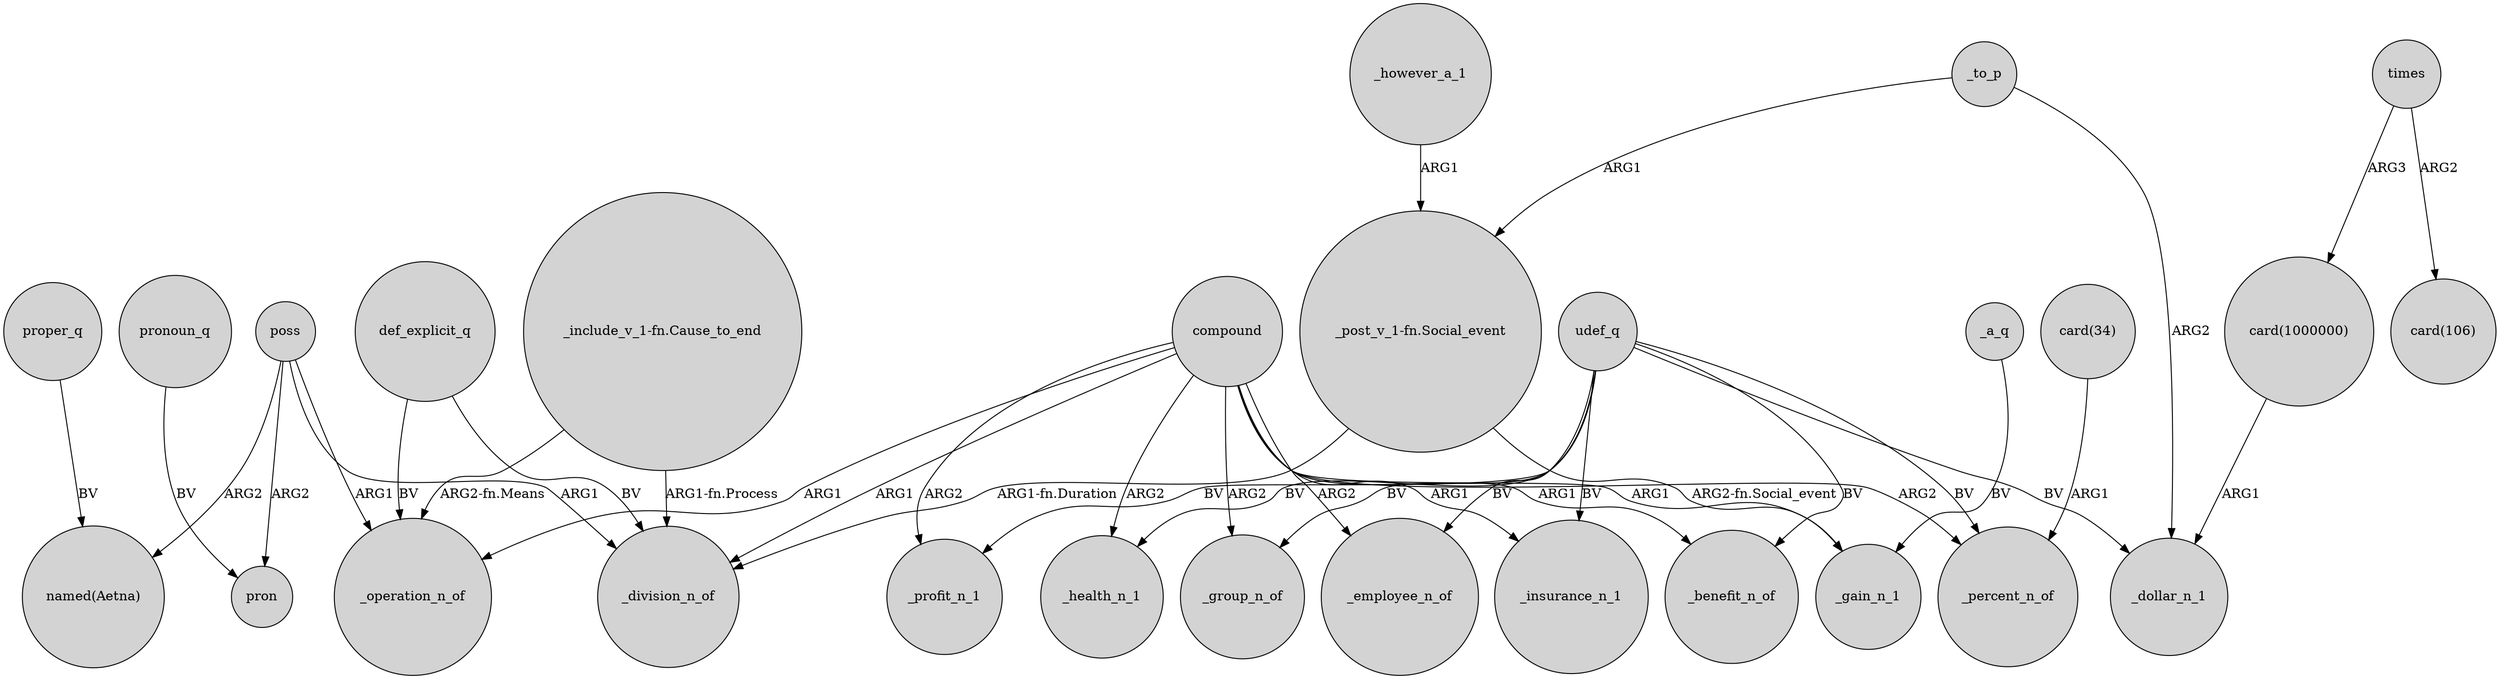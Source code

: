 digraph {
	node [shape=circle style=filled]
	poss -> "named(Aetna)" [label=ARG2]
	udef_q -> _health_n_1 [label=BV]
	udef_q -> _insurance_n_1 [label=BV]
	udef_q -> _group_n_of [label=BV]
	def_explicit_q -> _division_n_of [label=BV]
	_to_p -> "_post_v_1-fn.Social_event" [label=ARG1]
	compound -> _health_n_1 [label=ARG2]
	udef_q -> _benefit_n_of [label=BV]
	poss -> _operation_n_of [label=ARG1]
	"_include_v_1-fn.Cause_to_end" -> _division_n_of [label="ARG1-fn.Process"]
	times -> "card(1000000)" [label=ARG3]
	"_post_v_1-fn.Social_event" -> _division_n_of [label="ARG1-fn.Duration"]
	"card(34)" -> _percent_n_of [label=ARG1]
	udef_q -> _profit_n_1 [label=BV]
	compound -> _insurance_n_1 [label=ARG1]
	compound -> _operation_n_of [label=ARG1]
	_to_p -> _dollar_n_1 [label=ARG2]
	pronoun_q -> pron [label=BV]
	times -> "card(106)" [label=ARG2]
	proper_q -> "named(Aetna)" [label=BV]
	poss -> pron [label=ARG2]
	udef_q -> _percent_n_of [label=BV]
	compound -> _profit_n_1 [label=ARG2]
	compound -> _percent_n_of [label=ARG2]
	compound -> _group_n_of [label=ARG2]
	udef_q -> _dollar_n_1 [label=BV]
	_a_q -> _gain_n_1 [label=BV]
	"card(1000000)" -> _dollar_n_1 [label=ARG1]
	compound -> _division_n_of [label=ARG1]
	def_explicit_q -> _operation_n_of [label=BV]
	"_include_v_1-fn.Cause_to_end" -> _operation_n_of [label="ARG2-fn.Means"]
	compound -> _gain_n_1 [label=ARG1]
	poss -> _division_n_of [label=ARG1]
	_however_a_1 -> "_post_v_1-fn.Social_event" [label=ARG1]
	compound -> _employee_n_of [label=ARG2]
	"_post_v_1-fn.Social_event" -> _gain_n_1 [label="ARG2-fn.Social_event"]
	udef_q -> _employee_n_of [label=BV]
	compound -> _benefit_n_of [label=ARG1]
}
